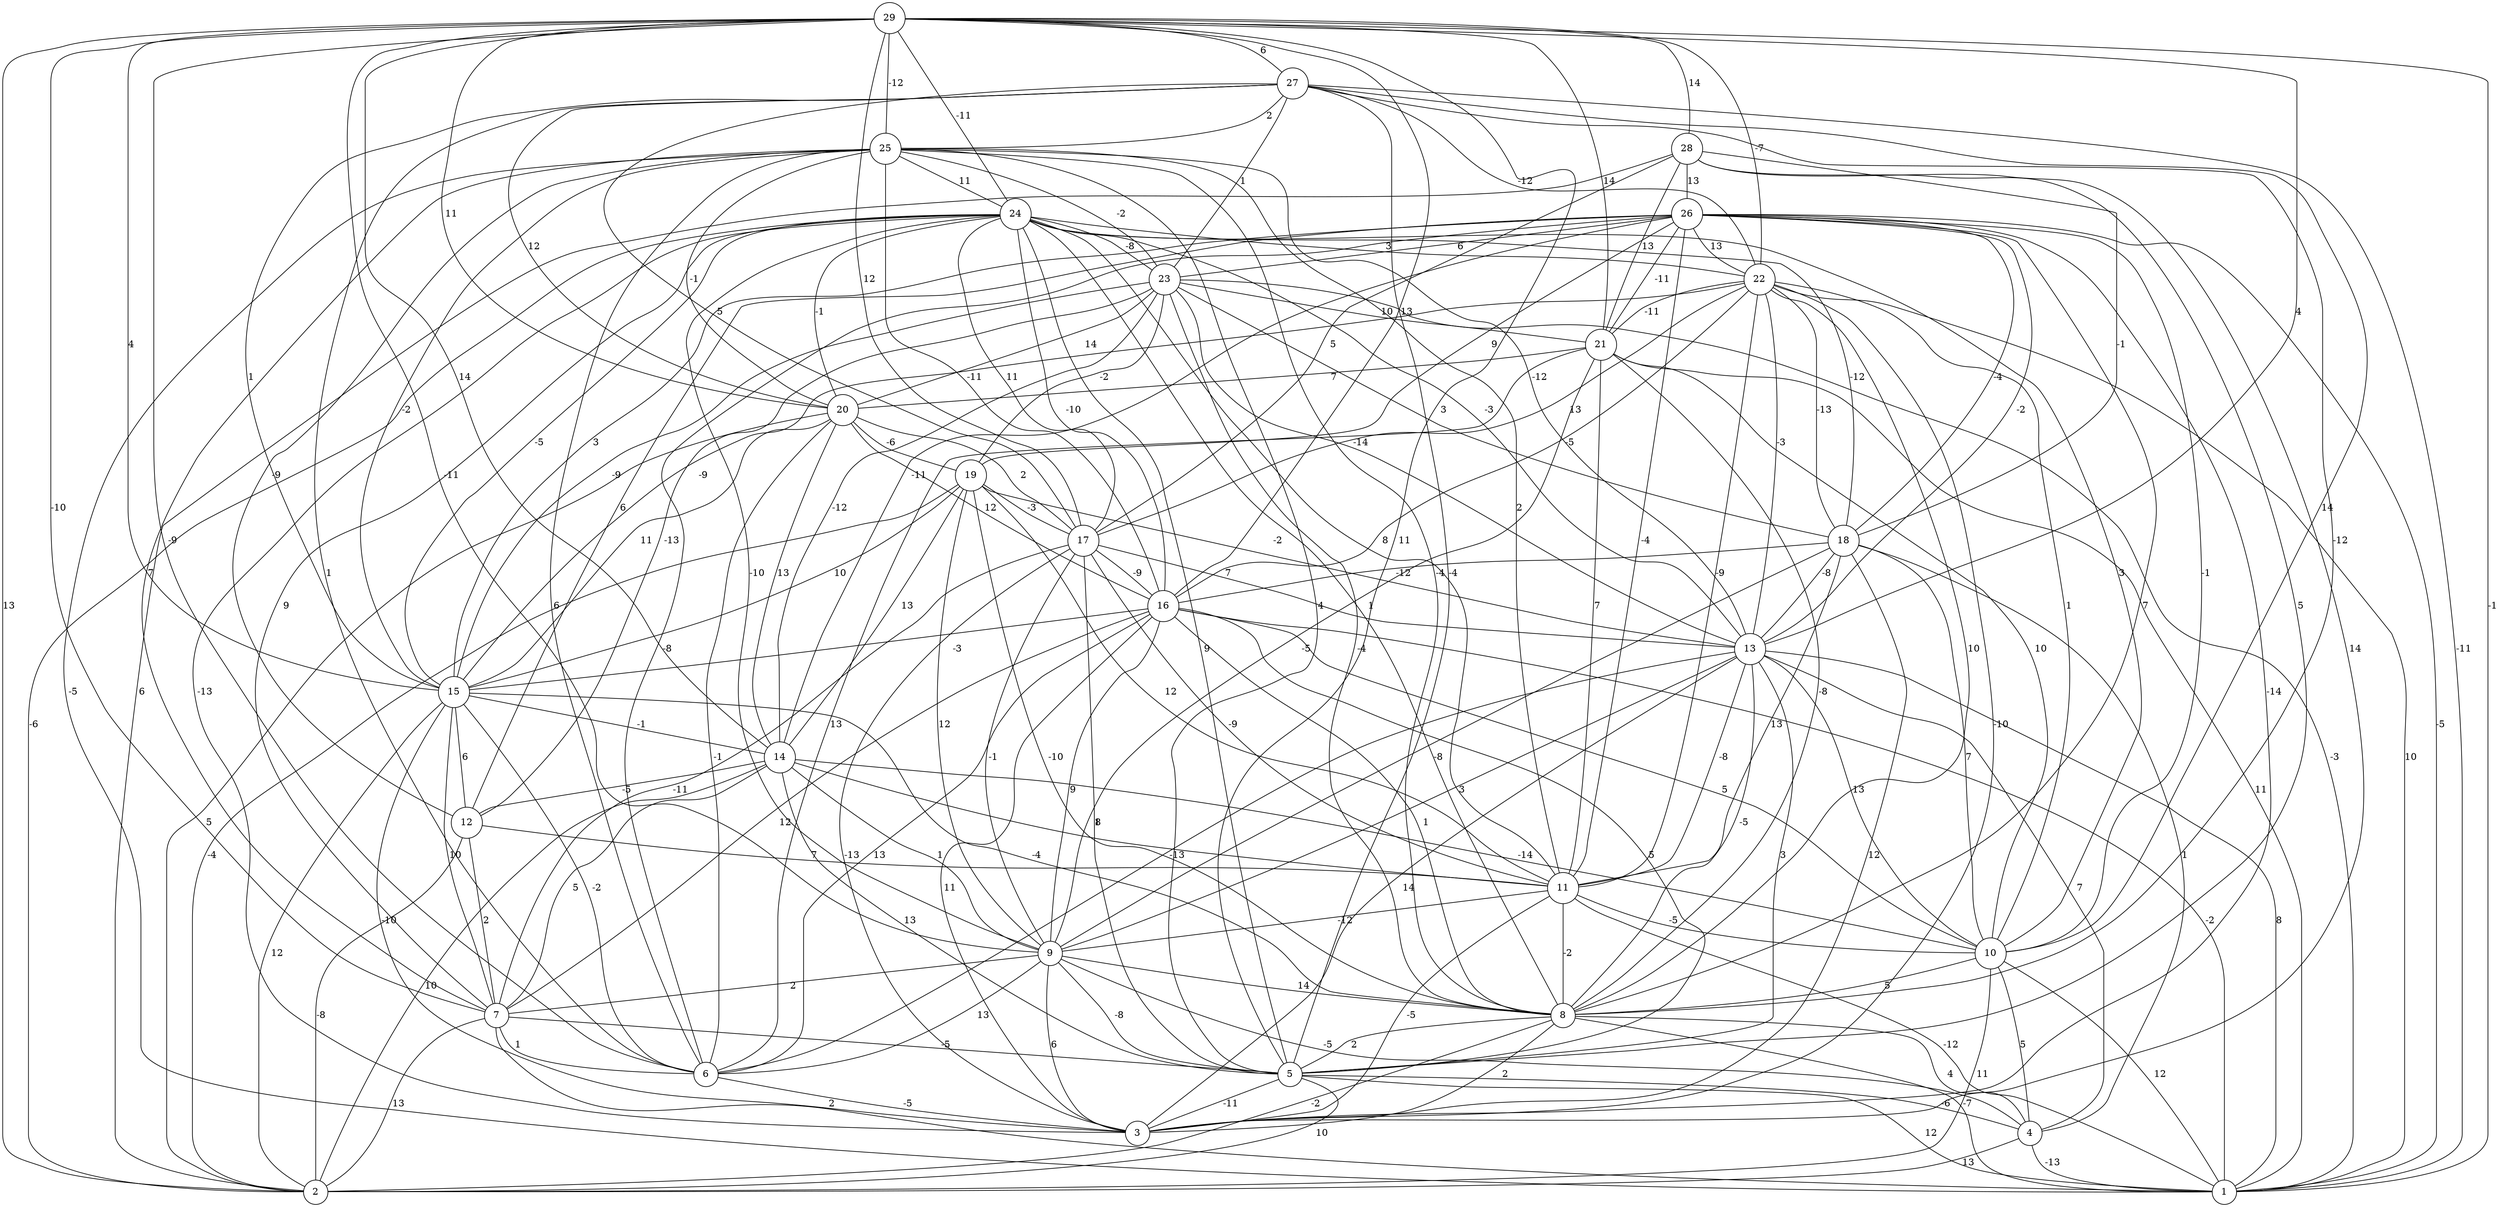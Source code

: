 graph { 
	 fontname="Helvetica,Arial,sans-serif" 
	 node [shape = circle]; 
	 29 -- 1 [label = "-1"];
	 29 -- 2 [label = "13"];
	 29 -- 5 [label = "11"];
	 29 -- 6 [label = "-9"];
	 29 -- 7 [label = "-10"];
	 29 -- 9 [label = "-11"];
	 29 -- 13 [label = "4"];
	 29 -- 14 [label = "14"];
	 29 -- 15 [label = "4"];
	 29 -- 16 [label = "13"];
	 29 -- 17 [label = "12"];
	 29 -- 20 [label = "11"];
	 29 -- 21 [label = "14"];
	 29 -- 22 [label = "-7"];
	 29 -- 24 [label = "-11"];
	 29 -- 25 [label = "-12"];
	 29 -- 27 [label = "6"];
	 29 -- 28 [label = "14"];
	 28 -- 2 [label = "6"];
	 28 -- 3 [label = "14"];
	 28 -- 5 [label = "5"];
	 28 -- 17 [label = "5"];
	 28 -- 18 [label = "-1"];
	 28 -- 21 [label = "13"];
	 28 -- 26 [label = "13"];
	 27 -- 1 [label = "-11"];
	 27 -- 5 [label = "-4"];
	 27 -- 6 [label = "1"];
	 27 -- 8 [label = "-12"];
	 27 -- 10 [label = "14"];
	 27 -- 15 [label = "1"];
	 27 -- 17 [label = "5"];
	 27 -- 20 [label = "12"];
	 27 -- 22 [label = "-12"];
	 27 -- 23 [label = "1"];
	 27 -- 25 [label = "2"];
	 26 -- 1 [label = "-5"];
	 26 -- 3 [label = "-14"];
	 26 -- 6 [label = "-8"];
	 26 -- 8 [label = "7"];
	 26 -- 10 [label = "-1"];
	 26 -- 11 [label = "-4"];
	 26 -- 12 [label = "6"];
	 26 -- 13 [label = "-2"];
	 26 -- 14 [label = "-11"];
	 26 -- 15 [label = "3"];
	 26 -- 18 [label = "-4"];
	 26 -- 19 [label = "9"];
	 26 -- 21 [label = "-11"];
	 26 -- 22 [label = "13"];
	 26 -- 23 [label = "6"];
	 25 -- 1 [label = "-5"];
	 25 -- 5 [label = "4"];
	 25 -- 6 [label = "6"];
	 25 -- 7 [label = "7"];
	 25 -- 8 [label = "-4"];
	 25 -- 11 [label = "2"];
	 25 -- 12 [label = "-9"];
	 25 -- 13 [label = "-12"];
	 25 -- 15 [label = "-2"];
	 25 -- 16 [label = "-11"];
	 25 -- 20 [label = "-1"];
	 25 -- 23 [label = "-2"];
	 25 -- 24 [label = "11"];
	 24 -- 2 [label = "-6"];
	 24 -- 3 [label = "-13"];
	 24 -- 5 [label = "9"];
	 24 -- 7 [label = "9"];
	 24 -- 8 [label = "1"];
	 24 -- 9 [label = "-10"];
	 24 -- 10 [label = "3"];
	 24 -- 11 [label = "8"];
	 24 -- 13 [label = "-3"];
	 24 -- 15 [label = "-5"];
	 24 -- 16 [label = "-10"];
	 24 -- 17 [label = "11"];
	 24 -- 18 [label = "-12"];
	 24 -- 20 [label = "-1"];
	 24 -- 22 [label = "3"];
	 24 -- 23 [label = "-8"];
	 23 -- 1 [label = "-3"];
	 23 -- 8 [label = "-4"];
	 23 -- 12 [label = "-13"];
	 23 -- 13 [label = "-14"];
	 23 -- 14 [label = "-12"];
	 23 -- 15 [label = "-9"];
	 23 -- 18 [label = "3"];
	 23 -- 19 [label = "-2"];
	 23 -- 20 [label = "14"];
	 23 -- 21 [label = "10"];
	 22 -- 1 [label = "10"];
	 22 -- 3 [label = "-10"];
	 22 -- 8 [label = "10"];
	 22 -- 10 [label = "1"];
	 22 -- 11 [label = "-9"];
	 22 -- 13 [label = "-3"];
	 22 -- 15 [label = "-9"];
	 22 -- 16 [label = "-5"];
	 22 -- 17 [label = "13"];
	 22 -- 18 [label = "-13"];
	 22 -- 21 [label = "-11"];
	 21 -- 1 [label = "11"];
	 21 -- 6 [label = "13"];
	 21 -- 8 [label = "-8"];
	 21 -- 9 [label = "-5"];
	 21 -- 10 [label = "10"];
	 21 -- 11 [label = "7"];
	 21 -- 20 [label = "7"];
	 20 -- 2 [label = "5"];
	 20 -- 6 [label = "-1"];
	 20 -- 14 [label = "13"];
	 20 -- 15 [label = "11"];
	 20 -- 16 [label = "12"];
	 20 -- 17 [label = "2"];
	 20 -- 19 [label = "-6"];
	 19 -- 2 [label = "-4"];
	 19 -- 8 [label = "-10"];
	 19 -- 9 [label = "12"];
	 19 -- 11 [label = "12"];
	 19 -- 13 [label = "-2"];
	 19 -- 14 [label = "13"];
	 19 -- 15 [label = "10"];
	 19 -- 17 [label = "-3"];
	 18 -- 3 [label = "12"];
	 18 -- 4 [label = "1"];
	 18 -- 9 [label = "-8"];
	 18 -- 10 [label = "7"];
	 18 -- 11 [label = "13"];
	 18 -- 13 [label = "-8"];
	 18 -- 16 [label = "-12"];
	 17 -- 3 [label = "-13"];
	 17 -- 5 [label = "8"];
	 17 -- 7 [label = "-11"];
	 17 -- 9 [label = "-1"];
	 17 -- 11 [label = "-9"];
	 17 -- 13 [label = "7"];
	 17 -- 16 [label = "-9"];
	 16 -- 1 [label = "-2"];
	 16 -- 3 [label = "11"];
	 16 -- 5 [label = "5"];
	 16 -- 6 [label = "13"];
	 16 -- 7 [label = "12"];
	 16 -- 8 [label = "1"];
	 16 -- 9 [label = "9"];
	 16 -- 10 [label = "5"];
	 16 -- 15 [label = "-3"];
	 15 -- 2 [label = "12"];
	 15 -- 3 [label = "-10"];
	 15 -- 6 [label = "-2"];
	 15 -- 7 [label = "10"];
	 15 -- 8 [label = "-4"];
	 15 -- 12 [label = "6"];
	 15 -- 14 [label = "-1"];
	 14 -- 2 [label = "10"];
	 14 -- 5 [label = "13"];
	 14 -- 7 [label = "5"];
	 14 -- 9 [label = "1"];
	 14 -- 10 [label = "-14"];
	 14 -- 11 [label = "1"];
	 14 -- 12 [label = "-5"];
	 13 -- 1 [label = "8"];
	 13 -- 3 [label = "14"];
	 13 -- 4 [label = "7"];
	 13 -- 5 [label = "3"];
	 13 -- 6 [label = "-13"];
	 13 -- 8 [label = "-5"];
	 13 -- 9 [label = "3"];
	 13 -- 10 [label = "13"];
	 13 -- 11 [label = "-8"];
	 12 -- 2 [label = "-8"];
	 12 -- 7 [label = "2"];
	 12 -- 11 [label = "7"];
	 11 -- 1 [label = "-12"];
	 11 -- 3 [label = "-5"];
	 11 -- 8 [label = "-2"];
	 11 -- 9 [label = "-12"];
	 11 -- 10 [label = "-5"];
	 10 -- 1 [label = "12"];
	 10 -- 2 [label = "11"];
	 10 -- 4 [label = "5"];
	 10 -- 8 [label = "5"];
	 9 -- 3 [label = "6"];
	 9 -- 4 [label = "-5"];
	 9 -- 5 [label = "-8"];
	 9 -- 6 [label = "13"];
	 9 -- 7 [label = "2"];
	 9 -- 8 [label = "14"];
	 8 -- 1 [label = "-7"];
	 8 -- 2 [label = "-2"];
	 8 -- 3 [label = "2"];
	 8 -- 4 [label = "4"];
	 8 -- 5 [label = "2"];
	 7 -- 1 [label = "2"];
	 7 -- 2 [label = "13"];
	 7 -- 5 [label = "-5"];
	 7 -- 6 [label = "1"];
	 6 -- 3 [label = "-5"];
	 5 -- 1 [label = "12"];
	 5 -- 2 [label = "10"];
	 5 -- 3 [label = "-11"];
	 5 -- 4 [label = "-6"];
	 4 -- 1 [label = "-13"];
	 4 -- 2 [label = "13"];
	 1;
	 2;
	 3;
	 4;
	 5;
	 6;
	 7;
	 8;
	 9;
	 10;
	 11;
	 12;
	 13;
	 14;
	 15;
	 16;
	 17;
	 18;
	 19;
	 20;
	 21;
	 22;
	 23;
	 24;
	 25;
	 26;
	 27;
	 28;
	 29;
}
